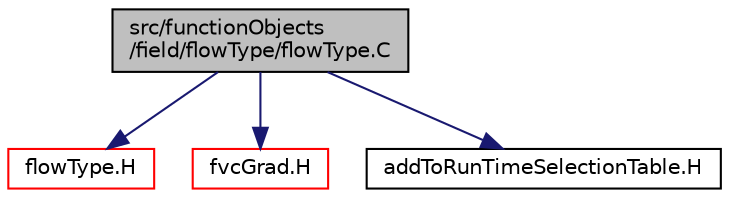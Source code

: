 digraph "src/functionObjects/field/flowType/flowType.C"
{
  bgcolor="transparent";
  edge [fontname="Helvetica",fontsize="10",labelfontname="Helvetica",labelfontsize="10"];
  node [fontname="Helvetica",fontsize="10",shape=record];
  Node0 [label="src/functionObjects\l/field/flowType/flowType.C",height=0.2,width=0.4,color="black", fillcolor="grey75", style="filled", fontcolor="black"];
  Node0 -> Node1 [color="midnightblue",fontsize="10",style="solid",fontname="Helvetica"];
  Node1 [label="flowType.H",height=0.2,width=0.4,color="red",URL="$a04673.html"];
  Node0 -> Node99 [color="midnightblue",fontsize="10",style="solid",fontname="Helvetica"];
  Node99 [label="fvcGrad.H",height=0.2,width=0.4,color="red",URL="$a03149.html",tooltip="Calculate the gradient of the given field. "];
  Node0 -> Node101 [color="midnightblue",fontsize="10",style="solid",fontname="Helvetica"];
  Node101 [label="addToRunTimeSelectionTable.H",height=0.2,width=0.4,color="black",URL="$a09989.html",tooltip="Macros for easy insertion into run-time selection tables. "];
}
